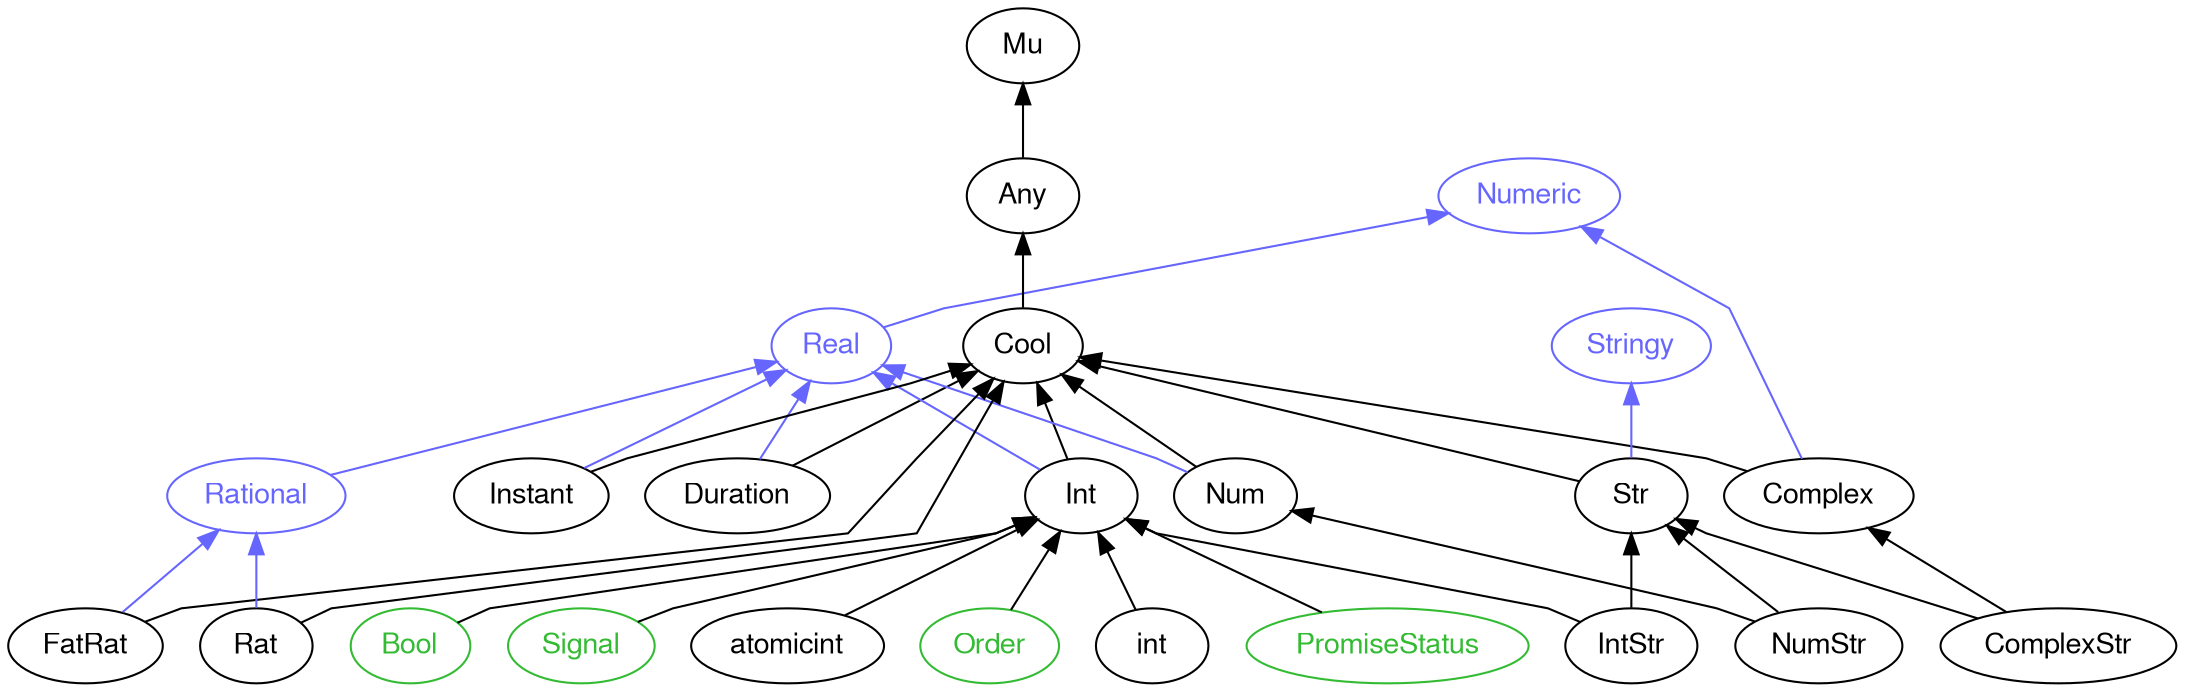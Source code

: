 digraph "perl6-type-graph" {
    rankdir=BT;
    splines=polyline;
    overlap=false; 
    // Types
    "Numeric" [color="#6666FF", fontcolor="#6666FF", href="/type/Numeric", fontname="FreeSans"];
    "Real" [color="#6666FF", fontcolor="#6666FF", href="/type/Real", fontname="FreeSans"];
    "Mu" [color="#000000", fontcolor="#000000", href="/type/Mu", fontname="FreeSans"];
    "Any" [color="#000000", fontcolor="#000000", href="/type/Any", fontname="FreeSans"];
    "Cool" [color="#000000", fontcolor="#000000", href="/type/Cool", fontname="FreeSans"];
    "Complex" [color="#000000", fontcolor="#000000", href="/type/Complex", fontname="FreeSans"];
    "Stringy" [color="#6666FF", fontcolor="#6666FF", href="/type/Stringy", fontname="FreeSans"];
    "Str" [color="#000000", fontcolor="#000000", href="/type/Str", fontname="FreeSans"];
    "ComplexStr" [color="#000000", fontcolor="#000000", href="/type/ComplexStr", fontname="FreeSans"];
    "Duration" [color="#000000", fontcolor="#000000", href="/type/Duration", fontname="FreeSans"];
    "Int" [color="#000000", fontcolor="#000000", href="/type/Int", fontname="FreeSans"];
    "Num" [color="#000000", fontcolor="#000000", href="/type/Num", fontname="FreeSans"];
    "Rational" [color="#6666FF", fontcolor="#6666FF", href="/type/Rational", fontname="FreeSans"];
    "Instant" [color="#000000", fontcolor="#000000", href="/type/Instant", fontname="FreeSans"];
    "IntStr" [color="#000000", fontcolor="#000000", href="/type/IntStr", fontname="FreeSans"];
    "atomicint" [color="#000000", fontcolor="#000000", href="/type/atomicint", fontname="FreeSans"];
    "Order" [color="#33BB33", fontcolor="#33BB33", href="/type/Order", fontname="FreeSans"];
    "int" [color="#000000", fontcolor="#000000", href="/type/int", fontname="FreeSans"];
    "PromiseStatus" [color="#33BB33", fontcolor="#33BB33", href="/type/PromiseStatus", fontname="FreeSans"];
    "Bool" [color="#33BB33", fontcolor="#33BB33", href="/type/Bool", fontname="FreeSans"];
    "Signal" [color="#33BB33", fontcolor="#33BB33", href="/type/Signal", fontname="FreeSans"];
    "NumStr" [color="#000000", fontcolor="#000000", href="/type/NumStr", fontname="FreeSans"];
    "FatRat" [color="#000000", fontcolor="#000000", href="/type/FatRat", fontname="FreeSans"];
    "Rat" [color="#000000", fontcolor="#000000", href="/type/Rat", fontname="FreeSans"];

    // Superclasses
    "Any" -> "Mu" [color="#000000"];
    "Cool" -> "Any" [color="#000000"];
    "Complex" -> "Cool" [color="#000000"];
    "Str" -> "Cool" [color="#000000"];
    "ComplexStr" -> "Complex" [color="#000000"];
    "ComplexStr" -> "Str" [color="#000000"];
    "Duration" -> "Cool" [color="#000000"];
    "Int" -> "Cool" [color="#000000"];
    "Num" -> "Cool" [color="#000000"];
    "Instant" -> "Cool" [color="#000000"];
    "IntStr" -> "Int" [color="#000000"];
    "IntStr" -> "Str" [color="#000000"];
    "atomicint" -> "Int" [color="#000000"];
    "Order" -> "Int" [color="#000000"];
    "int" -> "Int" [color="#000000"];
    "PromiseStatus" -> "Int" [color="#000000"];
    "Bool" -> "Int" [color="#000000"];
    "Signal" -> "Int" [color="#000000"];
    "NumStr" -> "Num" [color="#000000"];
    "NumStr" -> "Str" [color="#000000"];
    "FatRat" -> "Cool" [color="#000000"];
    "Rat" -> "Cool" [color="#000000"];

    // Roles
    "Real" -> "Numeric" [color="#6666FF"];
    "Complex" -> "Numeric" [color="#6666FF"];
    "Str" -> "Stringy" [color="#6666FF"];
    "Duration" -> "Real" [color="#6666FF"];
    "Int" -> "Real" [color="#6666FF"];
    "Num" -> "Real" [color="#6666FF"];
    "Rational" -> "Real" [color="#6666FF"];
    "Instant" -> "Real" [color="#6666FF"];
    "FatRat" -> "Rational" [color="#6666FF"];
    "Rat" -> "Rational" [color="#6666FF"];
}
